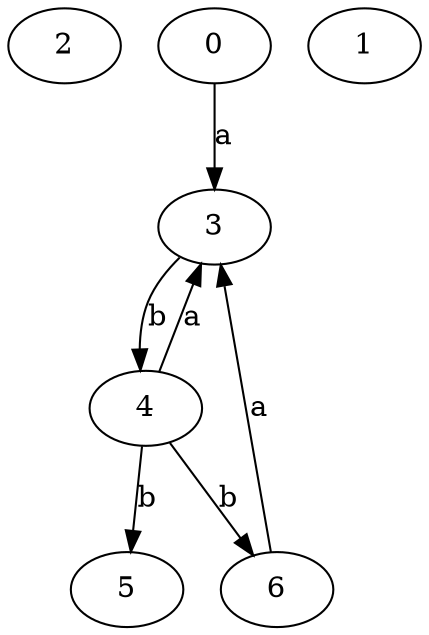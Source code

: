 strict digraph  {
2;
3;
0;
4;
1;
5;
6;
3 -> 4  [label=b];
0 -> 3  [label=a];
4 -> 3  [label=a];
4 -> 5  [label=b];
4 -> 6  [label=b];
6 -> 3  [label=a];
}

